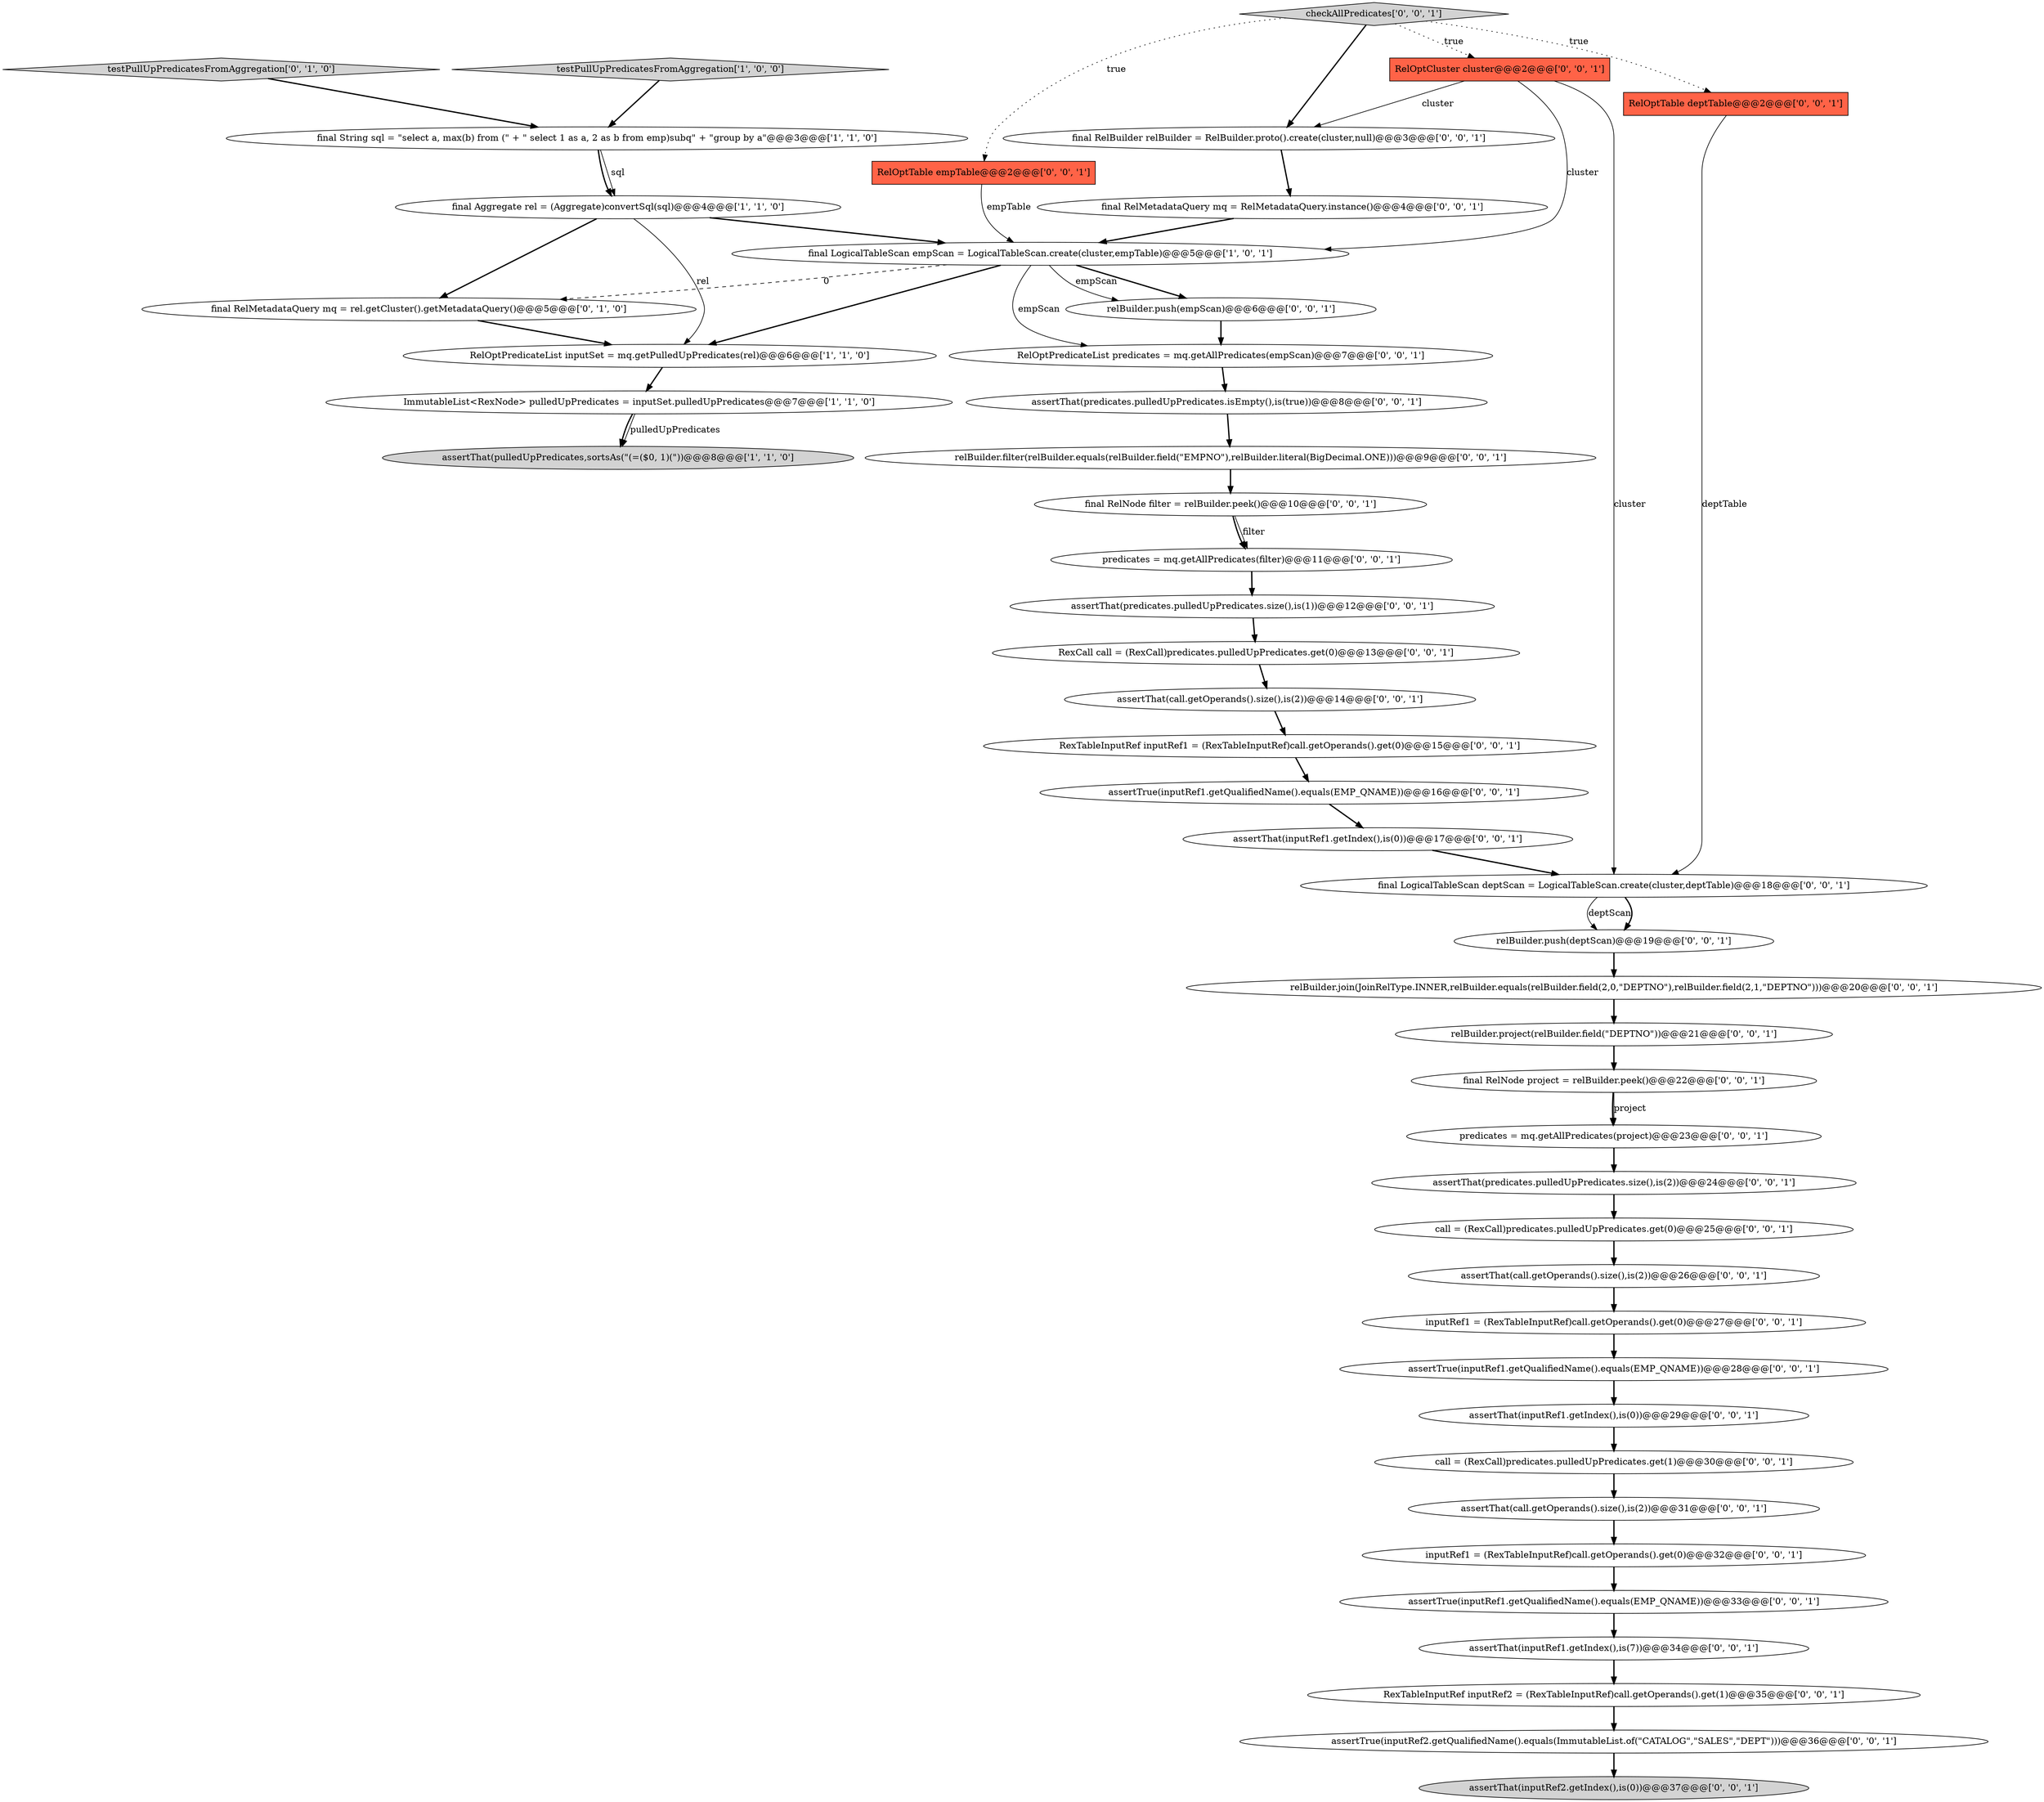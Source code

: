 digraph {
37 [style = filled, label = "assertThat(predicates.pulledUpPredicates.size(),is(1))@@@12@@@['0', '0', '1']", fillcolor = white, shape = ellipse image = "AAA0AAABBB3BBB"];
20 [style = filled, label = "assertThat(call.getOperands().size(),is(2))@@@31@@@['0', '0', '1']", fillcolor = white, shape = ellipse image = "AAA0AAABBB3BBB"];
10 [style = filled, label = "assertTrue(inputRef1.getQualifiedName().equals(EMP_QNAME))@@@16@@@['0', '0', '1']", fillcolor = white, shape = ellipse image = "AAA0AAABBB3BBB"];
3 [style = filled, label = "final String sql = \"select a, max(b) from (\" + \" select 1 as a, 2 as b from emp)subq\" + \"group by a\"@@@3@@@['1', '1', '0']", fillcolor = white, shape = ellipse image = "AAA0AAABBB1BBB"];
17 [style = filled, label = "assertThat(predicates.pulledUpPredicates.size(),is(2))@@@24@@@['0', '0', '1']", fillcolor = white, shape = ellipse image = "AAA0AAABBB3BBB"];
36 [style = filled, label = "assertThat(predicates.pulledUpPredicates.isEmpty(),is(true))@@@8@@@['0', '0', '1']", fillcolor = white, shape = ellipse image = "AAA0AAABBB3BBB"];
11 [style = filled, label = "relBuilder.push(deptScan)@@@19@@@['0', '0', '1']", fillcolor = white, shape = ellipse image = "AAA0AAABBB3BBB"];
1 [style = filled, label = "ImmutableList<RexNode> pulledUpPredicates = inputSet.pulledUpPredicates@@@7@@@['1', '1', '0']", fillcolor = white, shape = ellipse image = "AAA0AAABBB1BBB"];
27 [style = filled, label = "assertTrue(inputRef2.getQualifiedName().equals(ImmutableList.of(\"CATALOG\",\"SALES\",\"DEPT\")))@@@36@@@['0', '0', '1']", fillcolor = white, shape = ellipse image = "AAA0AAABBB3BBB"];
45 [style = filled, label = "RexTableInputRef inputRef1 = (RexTableInputRef)call.getOperands().get(0)@@@15@@@['0', '0', '1']", fillcolor = white, shape = ellipse image = "AAA0AAABBB3BBB"];
43 [style = filled, label = "final RelMetadataQuery mq = RelMetadataQuery.instance()@@@4@@@['0', '0', '1']", fillcolor = white, shape = ellipse image = "AAA0AAABBB3BBB"];
5 [style = filled, label = "testPullUpPredicatesFromAggregation['1', '0', '0']", fillcolor = lightgray, shape = diamond image = "AAA0AAABBB1BBB"];
15 [style = filled, label = "call = (RexCall)predicates.pulledUpPredicates.get(1)@@@30@@@['0', '0', '1']", fillcolor = white, shape = ellipse image = "AAA0AAABBB3BBB"];
42 [style = filled, label = "assertTrue(inputRef1.getQualifiedName().equals(EMP_QNAME))@@@33@@@['0', '0', '1']", fillcolor = white, shape = ellipse image = "AAA0AAABBB3BBB"];
2 [style = filled, label = "final LogicalTableScan empScan = LogicalTableScan.create(cluster,empTable)@@@5@@@['1', '0', '1']", fillcolor = white, shape = ellipse image = "AAA0AAABBB1BBB"];
4 [style = filled, label = "final Aggregate rel = (Aggregate)convertSql(sql)@@@4@@@['1', '1', '0']", fillcolor = white, shape = ellipse image = "AAA0AAABBB1BBB"];
23 [style = filled, label = "final RelBuilder relBuilder = RelBuilder.proto().create(cluster,null)@@@3@@@['0', '0', '1']", fillcolor = white, shape = ellipse image = "AAA0AAABBB3BBB"];
39 [style = filled, label = "inputRef1 = (RexTableInputRef)call.getOperands().get(0)@@@27@@@['0', '0', '1']", fillcolor = white, shape = ellipse image = "AAA0AAABBB3BBB"];
38 [style = filled, label = "RelOptTable empTable@@@2@@@['0', '0', '1']", fillcolor = tomato, shape = box image = "AAA0AAABBB3BBB"];
40 [style = filled, label = "final RelNode filter = relBuilder.peek()@@@10@@@['0', '0', '1']", fillcolor = white, shape = ellipse image = "AAA0AAABBB3BBB"];
33 [style = filled, label = "assertThat(inputRef1.getIndex(),is(0))@@@17@@@['0', '0', '1']", fillcolor = white, shape = ellipse image = "AAA0AAABBB3BBB"];
34 [style = filled, label = "RelOptTable deptTable@@@2@@@['0', '0', '1']", fillcolor = tomato, shape = box image = "AAA0AAABBB3BBB"];
9 [style = filled, label = "RexCall call = (RexCall)predicates.pulledUpPredicates.get(0)@@@13@@@['0', '0', '1']", fillcolor = white, shape = ellipse image = "AAA0AAABBB3BBB"];
7 [style = filled, label = "final RelMetadataQuery mq = rel.getCluster().getMetadataQuery()@@@5@@@['0', '1', '0']", fillcolor = white, shape = ellipse image = "AAA1AAABBB2BBB"];
44 [style = filled, label = "inputRef1 = (RexTableInputRef)call.getOperands().get(0)@@@32@@@['0', '0', '1']", fillcolor = white, shape = ellipse image = "AAA0AAABBB3BBB"];
13 [style = filled, label = "checkAllPredicates['0', '0', '1']", fillcolor = lightgray, shape = diamond image = "AAA0AAABBB3BBB"];
31 [style = filled, label = "relBuilder.project(relBuilder.field(\"DEPTNO\"))@@@21@@@['0', '0', '1']", fillcolor = white, shape = ellipse image = "AAA0AAABBB3BBB"];
6 [style = filled, label = "RelOptPredicateList inputSet = mq.getPulledUpPredicates(rel)@@@6@@@['1', '1', '0']", fillcolor = white, shape = ellipse image = "AAA0AAABBB1BBB"];
18 [style = filled, label = "final LogicalTableScan deptScan = LogicalTableScan.create(cluster,deptTable)@@@18@@@['0', '0', '1']", fillcolor = white, shape = ellipse image = "AAA0AAABBB3BBB"];
28 [style = filled, label = "RelOptCluster cluster@@@2@@@['0', '0', '1']", fillcolor = tomato, shape = box image = "AAA0AAABBB3BBB"];
41 [style = filled, label = "assertThat(call.getOperands().size(),is(2))@@@14@@@['0', '0', '1']", fillcolor = white, shape = ellipse image = "AAA0AAABBB3BBB"];
24 [style = filled, label = "relBuilder.filter(relBuilder.equals(relBuilder.field(\"EMPNO\"),relBuilder.literal(BigDecimal.ONE)))@@@9@@@['0', '0', '1']", fillcolor = white, shape = ellipse image = "AAA0AAABBB3BBB"];
19 [style = filled, label = "call = (RexCall)predicates.pulledUpPredicates.get(0)@@@25@@@['0', '0', '1']", fillcolor = white, shape = ellipse image = "AAA0AAABBB3BBB"];
26 [style = filled, label = "RexTableInputRef inputRef2 = (RexTableInputRef)call.getOperands().get(1)@@@35@@@['0', '0', '1']", fillcolor = white, shape = ellipse image = "AAA0AAABBB3BBB"];
30 [style = filled, label = "assertThat(call.getOperands().size(),is(2))@@@26@@@['0', '0', '1']", fillcolor = white, shape = ellipse image = "AAA0AAABBB3BBB"];
0 [style = filled, label = "assertThat(pulledUpPredicates,sortsAs(\"(=($0, 1)(\"))@@@8@@@['1', '1', '0']", fillcolor = lightgray, shape = ellipse image = "AAA0AAABBB1BBB"];
8 [style = filled, label = "testPullUpPredicatesFromAggregation['0', '1', '0']", fillcolor = lightgray, shape = diamond image = "AAA0AAABBB2BBB"];
21 [style = filled, label = "assertThat(inputRef1.getIndex(),is(0))@@@29@@@['0', '0', '1']", fillcolor = white, shape = ellipse image = "AAA0AAABBB3BBB"];
22 [style = filled, label = "assertThat(inputRef2.getIndex(),is(0))@@@37@@@['0', '0', '1']", fillcolor = lightgray, shape = ellipse image = "AAA0AAABBB3BBB"];
12 [style = filled, label = "relBuilder.join(JoinRelType.INNER,relBuilder.equals(relBuilder.field(2,0,\"DEPTNO\"),relBuilder.field(2,1,\"DEPTNO\")))@@@20@@@['0', '0', '1']", fillcolor = white, shape = ellipse image = "AAA0AAABBB3BBB"];
32 [style = filled, label = "predicates = mq.getAllPredicates(filter)@@@11@@@['0', '0', '1']", fillcolor = white, shape = ellipse image = "AAA0AAABBB3BBB"];
16 [style = filled, label = "relBuilder.push(empScan)@@@6@@@['0', '0', '1']", fillcolor = white, shape = ellipse image = "AAA0AAABBB3BBB"];
35 [style = filled, label = "RelOptPredicateList predicates = mq.getAllPredicates(empScan)@@@7@@@['0', '0', '1']", fillcolor = white, shape = ellipse image = "AAA0AAABBB3BBB"];
46 [style = filled, label = "predicates = mq.getAllPredicates(project)@@@23@@@['0', '0', '1']", fillcolor = white, shape = ellipse image = "AAA0AAABBB3BBB"];
25 [style = filled, label = "assertThat(inputRef1.getIndex(),is(7))@@@34@@@['0', '0', '1']", fillcolor = white, shape = ellipse image = "AAA0AAABBB3BBB"];
29 [style = filled, label = "final RelNode project = relBuilder.peek()@@@22@@@['0', '0', '1']", fillcolor = white, shape = ellipse image = "AAA0AAABBB3BBB"];
14 [style = filled, label = "assertTrue(inputRef1.getQualifiedName().equals(EMP_QNAME))@@@28@@@['0', '0', '1']", fillcolor = white, shape = ellipse image = "AAA0AAABBB3BBB"];
40->32 [style = bold, label=""];
40->32 [style = solid, label="filter"];
43->2 [style = bold, label=""];
29->46 [style = bold, label=""];
24->40 [style = bold, label=""];
39->14 [style = bold, label=""];
4->7 [style = bold, label=""];
11->12 [style = bold, label=""];
41->45 [style = bold, label=""];
28->2 [style = solid, label="cluster"];
21->15 [style = bold, label=""];
19->30 [style = bold, label=""];
44->42 [style = bold, label=""];
20->44 [style = bold, label=""];
14->21 [style = bold, label=""];
18->11 [style = solid, label="deptScan"];
13->23 [style = bold, label=""];
17->19 [style = bold, label=""];
25->26 [style = bold, label=""];
45->10 [style = bold, label=""];
32->37 [style = bold, label=""];
7->6 [style = bold, label=""];
28->23 [style = solid, label="cluster"];
13->28 [style = dotted, label="true"];
1->0 [style = solid, label="pulledUpPredicates"];
38->2 [style = solid, label="empTable"];
29->46 [style = solid, label="project"];
26->27 [style = bold, label=""];
33->18 [style = bold, label=""];
23->43 [style = bold, label=""];
2->35 [style = solid, label="empScan"];
4->6 [style = solid, label="rel"];
8->3 [style = bold, label=""];
4->2 [style = bold, label=""];
12->31 [style = bold, label=""];
27->22 [style = bold, label=""];
2->7 [style = dashed, label="0"];
13->38 [style = dotted, label="true"];
3->4 [style = solid, label="sql"];
34->18 [style = solid, label="deptTable"];
46->17 [style = bold, label=""];
35->36 [style = bold, label=""];
28->18 [style = solid, label="cluster"];
13->34 [style = dotted, label="true"];
15->20 [style = bold, label=""];
18->11 [style = bold, label=""];
2->6 [style = bold, label=""];
36->24 [style = bold, label=""];
2->16 [style = bold, label=""];
5->3 [style = bold, label=""];
31->29 [style = bold, label=""];
16->35 [style = bold, label=""];
37->9 [style = bold, label=""];
10->33 [style = bold, label=""];
42->25 [style = bold, label=""];
2->16 [style = solid, label="empScan"];
6->1 [style = bold, label=""];
3->4 [style = bold, label=""];
9->41 [style = bold, label=""];
1->0 [style = bold, label=""];
30->39 [style = bold, label=""];
}
